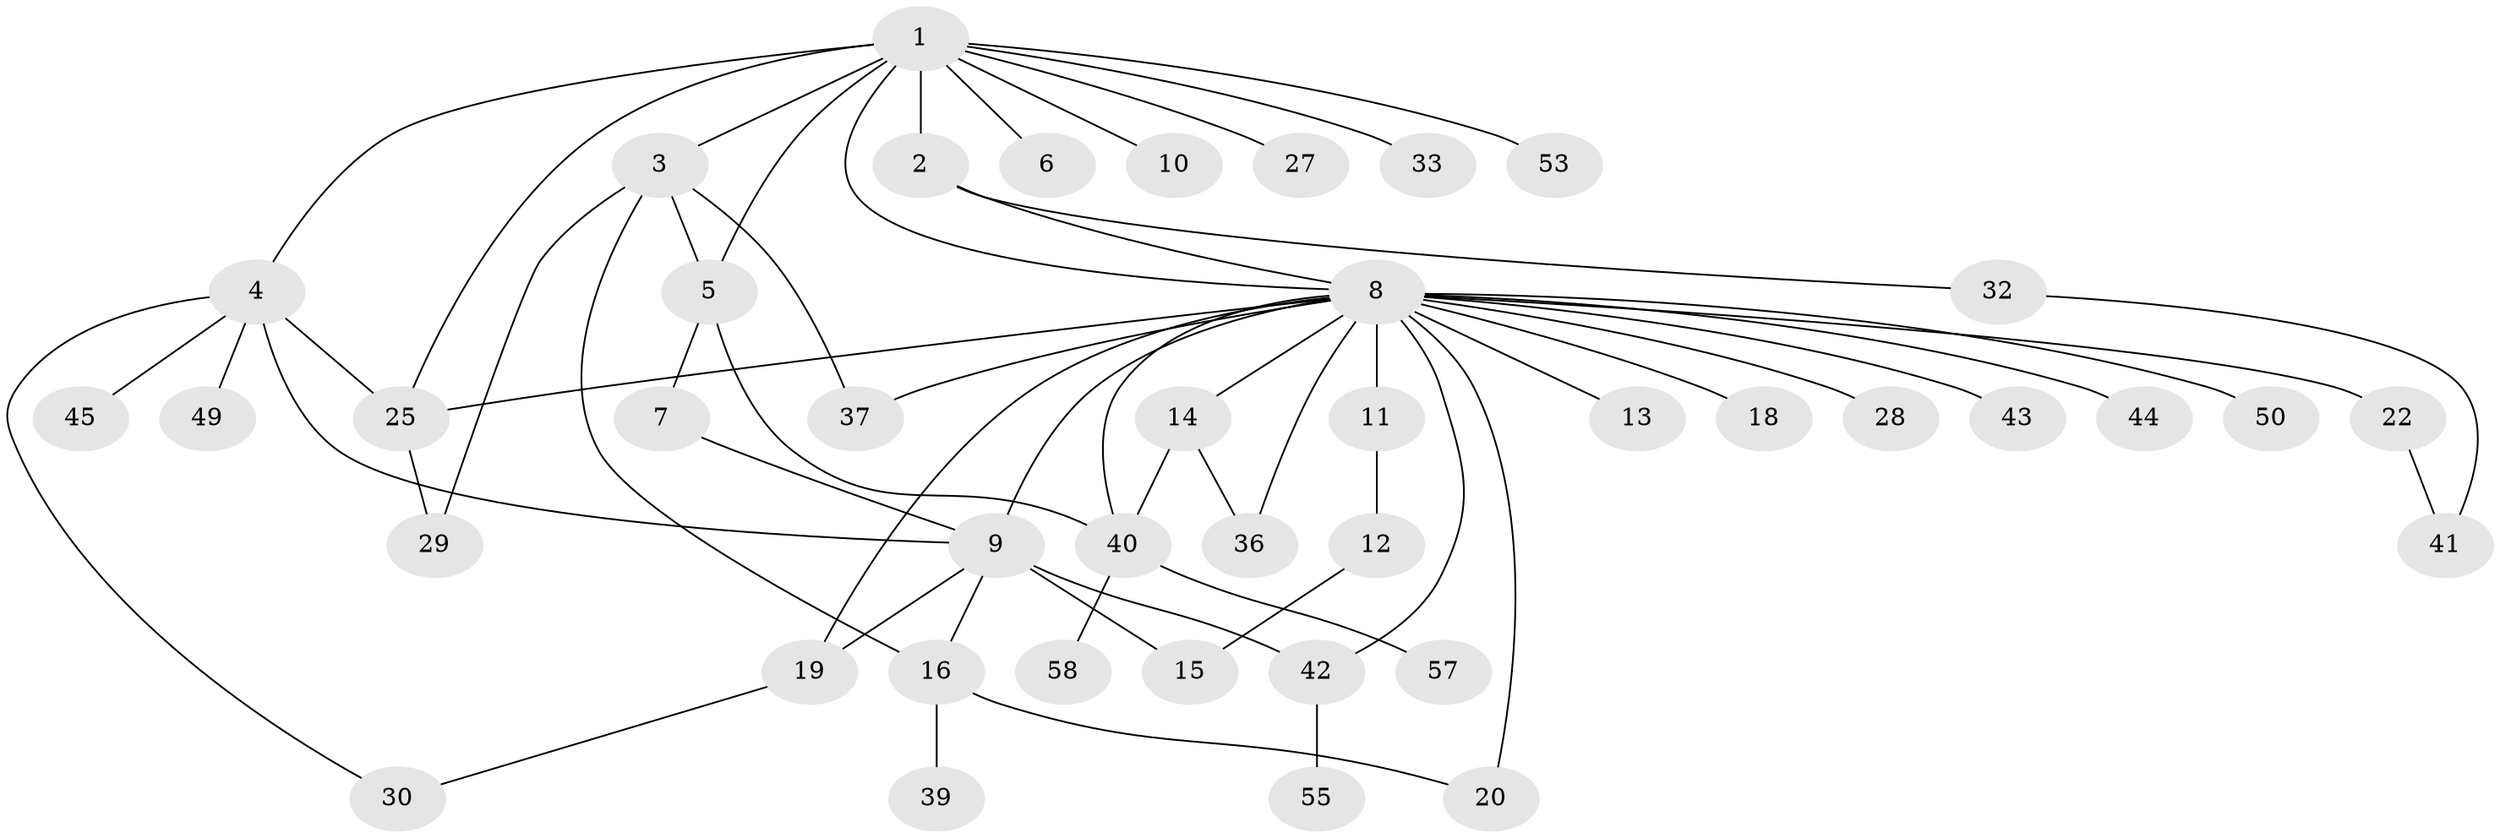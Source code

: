 // original degree distribution, {12: 0.017241379310344827, 4: 0.05172413793103448, 6: 0.034482758620689655, 7: 0.017241379310344827, 5: 0.05172413793103448, 1: 0.43103448275862066, 2: 0.3103448275862069, 19: 0.017241379310344827, 3: 0.06896551724137931}
// Generated by graph-tools (version 1.1) at 2025/11/02/27/25 16:11:10]
// undirected, 42 vertices, 59 edges
graph export_dot {
graph [start="1"]
  node [color=gray90,style=filled];
  1 [super="+24"];
  2 [super="+56"];
  3 [super="+23"];
  4 [super="+46"];
  5 [super="+17"];
  6;
  7;
  8 [super="+34"];
  9 [super="+21"];
  10;
  11;
  12;
  13;
  14;
  15 [super="+26"];
  16 [super="+31"];
  18;
  19;
  20 [super="+48"];
  22;
  25;
  27;
  28;
  29 [super="+35"];
  30 [super="+38"];
  32;
  33;
  36;
  37;
  39;
  40 [super="+54"];
  41 [super="+47"];
  42 [super="+52"];
  43 [super="+51"];
  44;
  45;
  49;
  50;
  53;
  55;
  57;
  58;
  1 -- 2;
  1 -- 3;
  1 -- 4;
  1 -- 5;
  1 -- 6;
  1 -- 8;
  1 -- 10;
  1 -- 25;
  1 -- 27;
  1 -- 33;
  1 -- 53;
  2 -- 8;
  2 -- 32;
  3 -- 5;
  3 -- 16;
  3 -- 29;
  3 -- 37;
  4 -- 9;
  4 -- 25;
  4 -- 30;
  4 -- 45;
  4 -- 49;
  5 -- 7;
  5 -- 40;
  7 -- 9;
  8 -- 9;
  8 -- 11;
  8 -- 13;
  8 -- 14;
  8 -- 18;
  8 -- 19;
  8 -- 20;
  8 -- 22;
  8 -- 25;
  8 -- 28;
  8 -- 36;
  8 -- 40;
  8 -- 43;
  8 -- 44;
  8 -- 50;
  8 -- 37;
  8 -- 42;
  9 -- 16;
  9 -- 19;
  9 -- 42;
  9 -- 15;
  11 -- 12;
  12 -- 15;
  14 -- 36;
  14 -- 40;
  16 -- 39;
  16 -- 20;
  19 -- 30;
  22 -- 41;
  25 -- 29;
  32 -- 41;
  40 -- 57;
  40 -- 58;
  42 -- 55;
}
